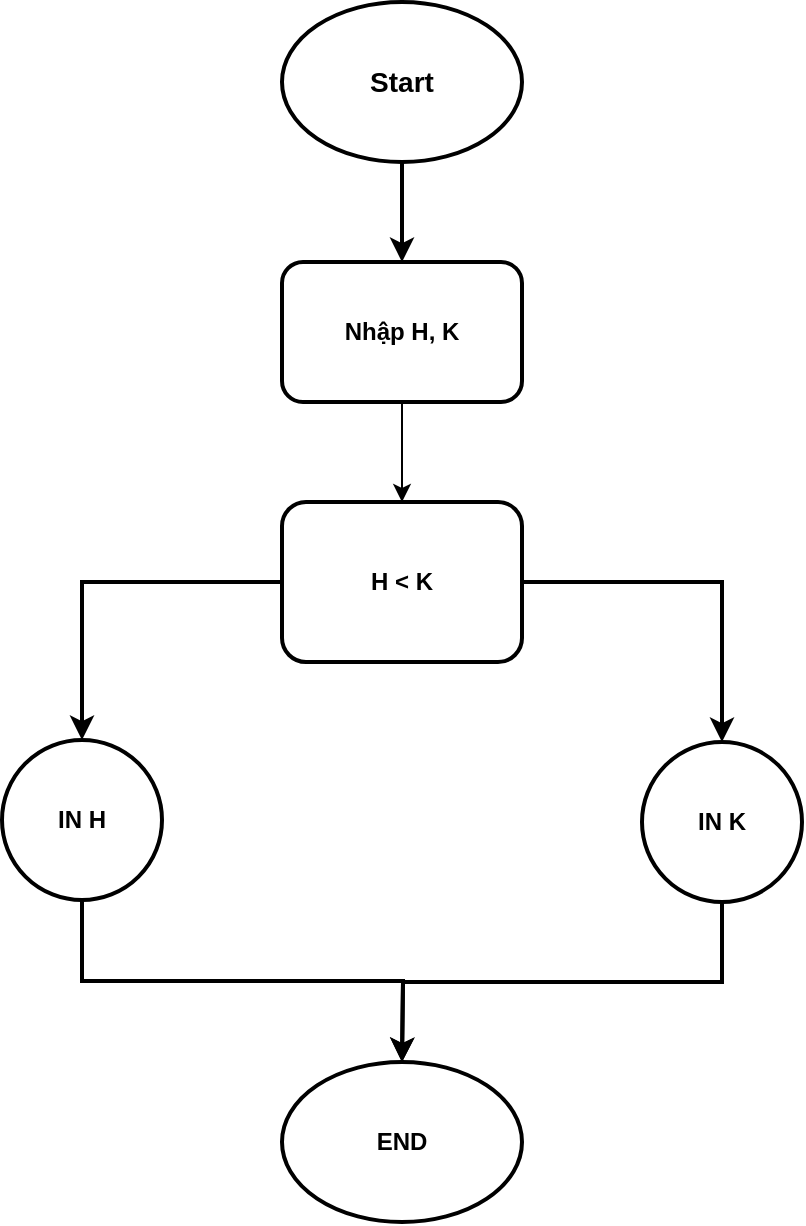 <mxfile version="24.8.6">
  <diagram name="Trang-1" id="yeu7h1xjwNrcM9kMa3Cd">
    <mxGraphModel dx="794" dy="493" grid="1" gridSize="10" guides="1" tooltips="1" connect="1" arrows="1" fold="1" page="1" pageScale="1" pageWidth="827" pageHeight="1169" math="0" shadow="0">
      <root>
        <mxCell id="0" />
        <mxCell id="1" parent="0" />
        <mxCell id="5zVnRjVTrvmjiYD0M_IT-1" value="&lt;font style=&quot;font-size: 14px;&quot;&gt;&lt;b&gt;Start&lt;/b&gt;&lt;/font&gt;" style="ellipse;whiteSpace=wrap;html=1;strokeWidth=2;" vertex="1" parent="1">
          <mxGeometry x="340" y="110" width="120" height="80" as="geometry" />
        </mxCell>
        <mxCell id="5zVnRjVTrvmjiYD0M_IT-2" value="" style="endArrow=classic;html=1;rounded=0;exitX=0.5;exitY=1;exitDx=0;exitDy=0;strokeWidth=2;entryX=0.5;entryY=0;entryDx=0;entryDy=0;" edge="1" parent="1" source="5zVnRjVTrvmjiYD0M_IT-1" target="5zVnRjVTrvmjiYD0M_IT-3">
          <mxGeometry width="50" height="50" relative="1" as="geometry">
            <mxPoint x="350" y="280" as="sourcePoint" />
            <mxPoint x="400" y="230" as="targetPoint" />
          </mxGeometry>
        </mxCell>
        <mxCell id="5zVnRjVTrvmjiYD0M_IT-14" style="edgeStyle=orthogonalEdgeStyle;rounded=0;orthogonalLoop=1;jettySize=auto;html=1;exitX=0.5;exitY=1;exitDx=0;exitDy=0;" edge="1" parent="1" source="5zVnRjVTrvmjiYD0M_IT-3">
          <mxGeometry relative="1" as="geometry">
            <mxPoint x="400" y="360" as="targetPoint" />
          </mxGeometry>
        </mxCell>
        <mxCell id="5zVnRjVTrvmjiYD0M_IT-3" value="&lt;b&gt;Nhập H, K&lt;/b&gt;" style="rounded=1;whiteSpace=wrap;html=1;strokeWidth=2;" vertex="1" parent="1">
          <mxGeometry x="340" y="240" width="120" height="70" as="geometry" />
        </mxCell>
        <mxCell id="5zVnRjVTrvmjiYD0M_IT-18" style="edgeStyle=orthogonalEdgeStyle;rounded=0;orthogonalLoop=1;jettySize=auto;html=1;exitX=0.5;exitY=1;exitDx=0;exitDy=0;strokeWidth=2;" edge="1" parent="1" source="5zVnRjVTrvmjiYD0M_IT-7">
          <mxGeometry relative="1" as="geometry">
            <mxPoint x="400" y="640" as="targetPoint" />
          </mxGeometry>
        </mxCell>
        <mxCell id="5zVnRjVTrvmjiYD0M_IT-7" value="&lt;b&gt;IN H&lt;/b&gt;" style="ellipse;whiteSpace=wrap;html=1;aspect=fixed;strokeWidth=2;" vertex="1" parent="1">
          <mxGeometry x="200" y="479" width="80" height="80" as="geometry" />
        </mxCell>
        <mxCell id="5zVnRjVTrvmjiYD0M_IT-19" style="edgeStyle=orthogonalEdgeStyle;rounded=0;orthogonalLoop=1;jettySize=auto;html=1;exitX=0.5;exitY=1;exitDx=0;exitDy=0;strokeWidth=2;" edge="1" parent="1" source="5zVnRjVTrvmjiYD0M_IT-8">
          <mxGeometry relative="1" as="geometry">
            <mxPoint x="400" y="640" as="targetPoint" />
          </mxGeometry>
        </mxCell>
        <mxCell id="5zVnRjVTrvmjiYD0M_IT-8" value="&lt;b&gt;IN K&lt;/b&gt;" style="ellipse;whiteSpace=wrap;html=1;aspect=fixed;strokeWidth=2;" vertex="1" parent="1">
          <mxGeometry x="520" y="480" width="80" height="80" as="geometry" />
        </mxCell>
        <mxCell id="5zVnRjVTrvmjiYD0M_IT-16" style="edgeStyle=orthogonalEdgeStyle;rounded=0;orthogonalLoop=1;jettySize=auto;html=1;exitX=1;exitY=0.5;exitDx=0;exitDy=0;entryX=0.5;entryY=0;entryDx=0;entryDy=0;strokeWidth=2;" edge="1" parent="1" source="5zVnRjVTrvmjiYD0M_IT-15" target="5zVnRjVTrvmjiYD0M_IT-8">
          <mxGeometry relative="1" as="geometry">
            <mxPoint x="560" y="400" as="targetPoint" />
          </mxGeometry>
        </mxCell>
        <mxCell id="5zVnRjVTrvmjiYD0M_IT-17" style="edgeStyle=orthogonalEdgeStyle;rounded=0;orthogonalLoop=1;jettySize=auto;html=1;exitX=0;exitY=0.5;exitDx=0;exitDy=0;entryX=0.5;entryY=0;entryDx=0;entryDy=0;strokeWidth=2;" edge="1" parent="1" source="5zVnRjVTrvmjiYD0M_IT-15" target="5zVnRjVTrvmjiYD0M_IT-7">
          <mxGeometry relative="1" as="geometry" />
        </mxCell>
        <mxCell id="5zVnRjVTrvmjiYD0M_IT-15" value="&lt;b&gt;H &amp;lt; K&lt;/b&gt;" style="rounded=1;whiteSpace=wrap;html=1;strokeWidth=2;" vertex="1" parent="1">
          <mxGeometry x="340" y="360" width="120" height="80" as="geometry" />
        </mxCell>
        <mxCell id="5zVnRjVTrvmjiYD0M_IT-20" value="&lt;font size=&quot;1&quot;&gt;&lt;b style=&quot;font-size: 12px;&quot;&gt;END&lt;/b&gt;&lt;/font&gt;" style="ellipse;whiteSpace=wrap;html=1;strokeWidth=2;" vertex="1" parent="1">
          <mxGeometry x="340" y="640" width="120" height="80" as="geometry" />
        </mxCell>
      </root>
    </mxGraphModel>
  </diagram>
</mxfile>
